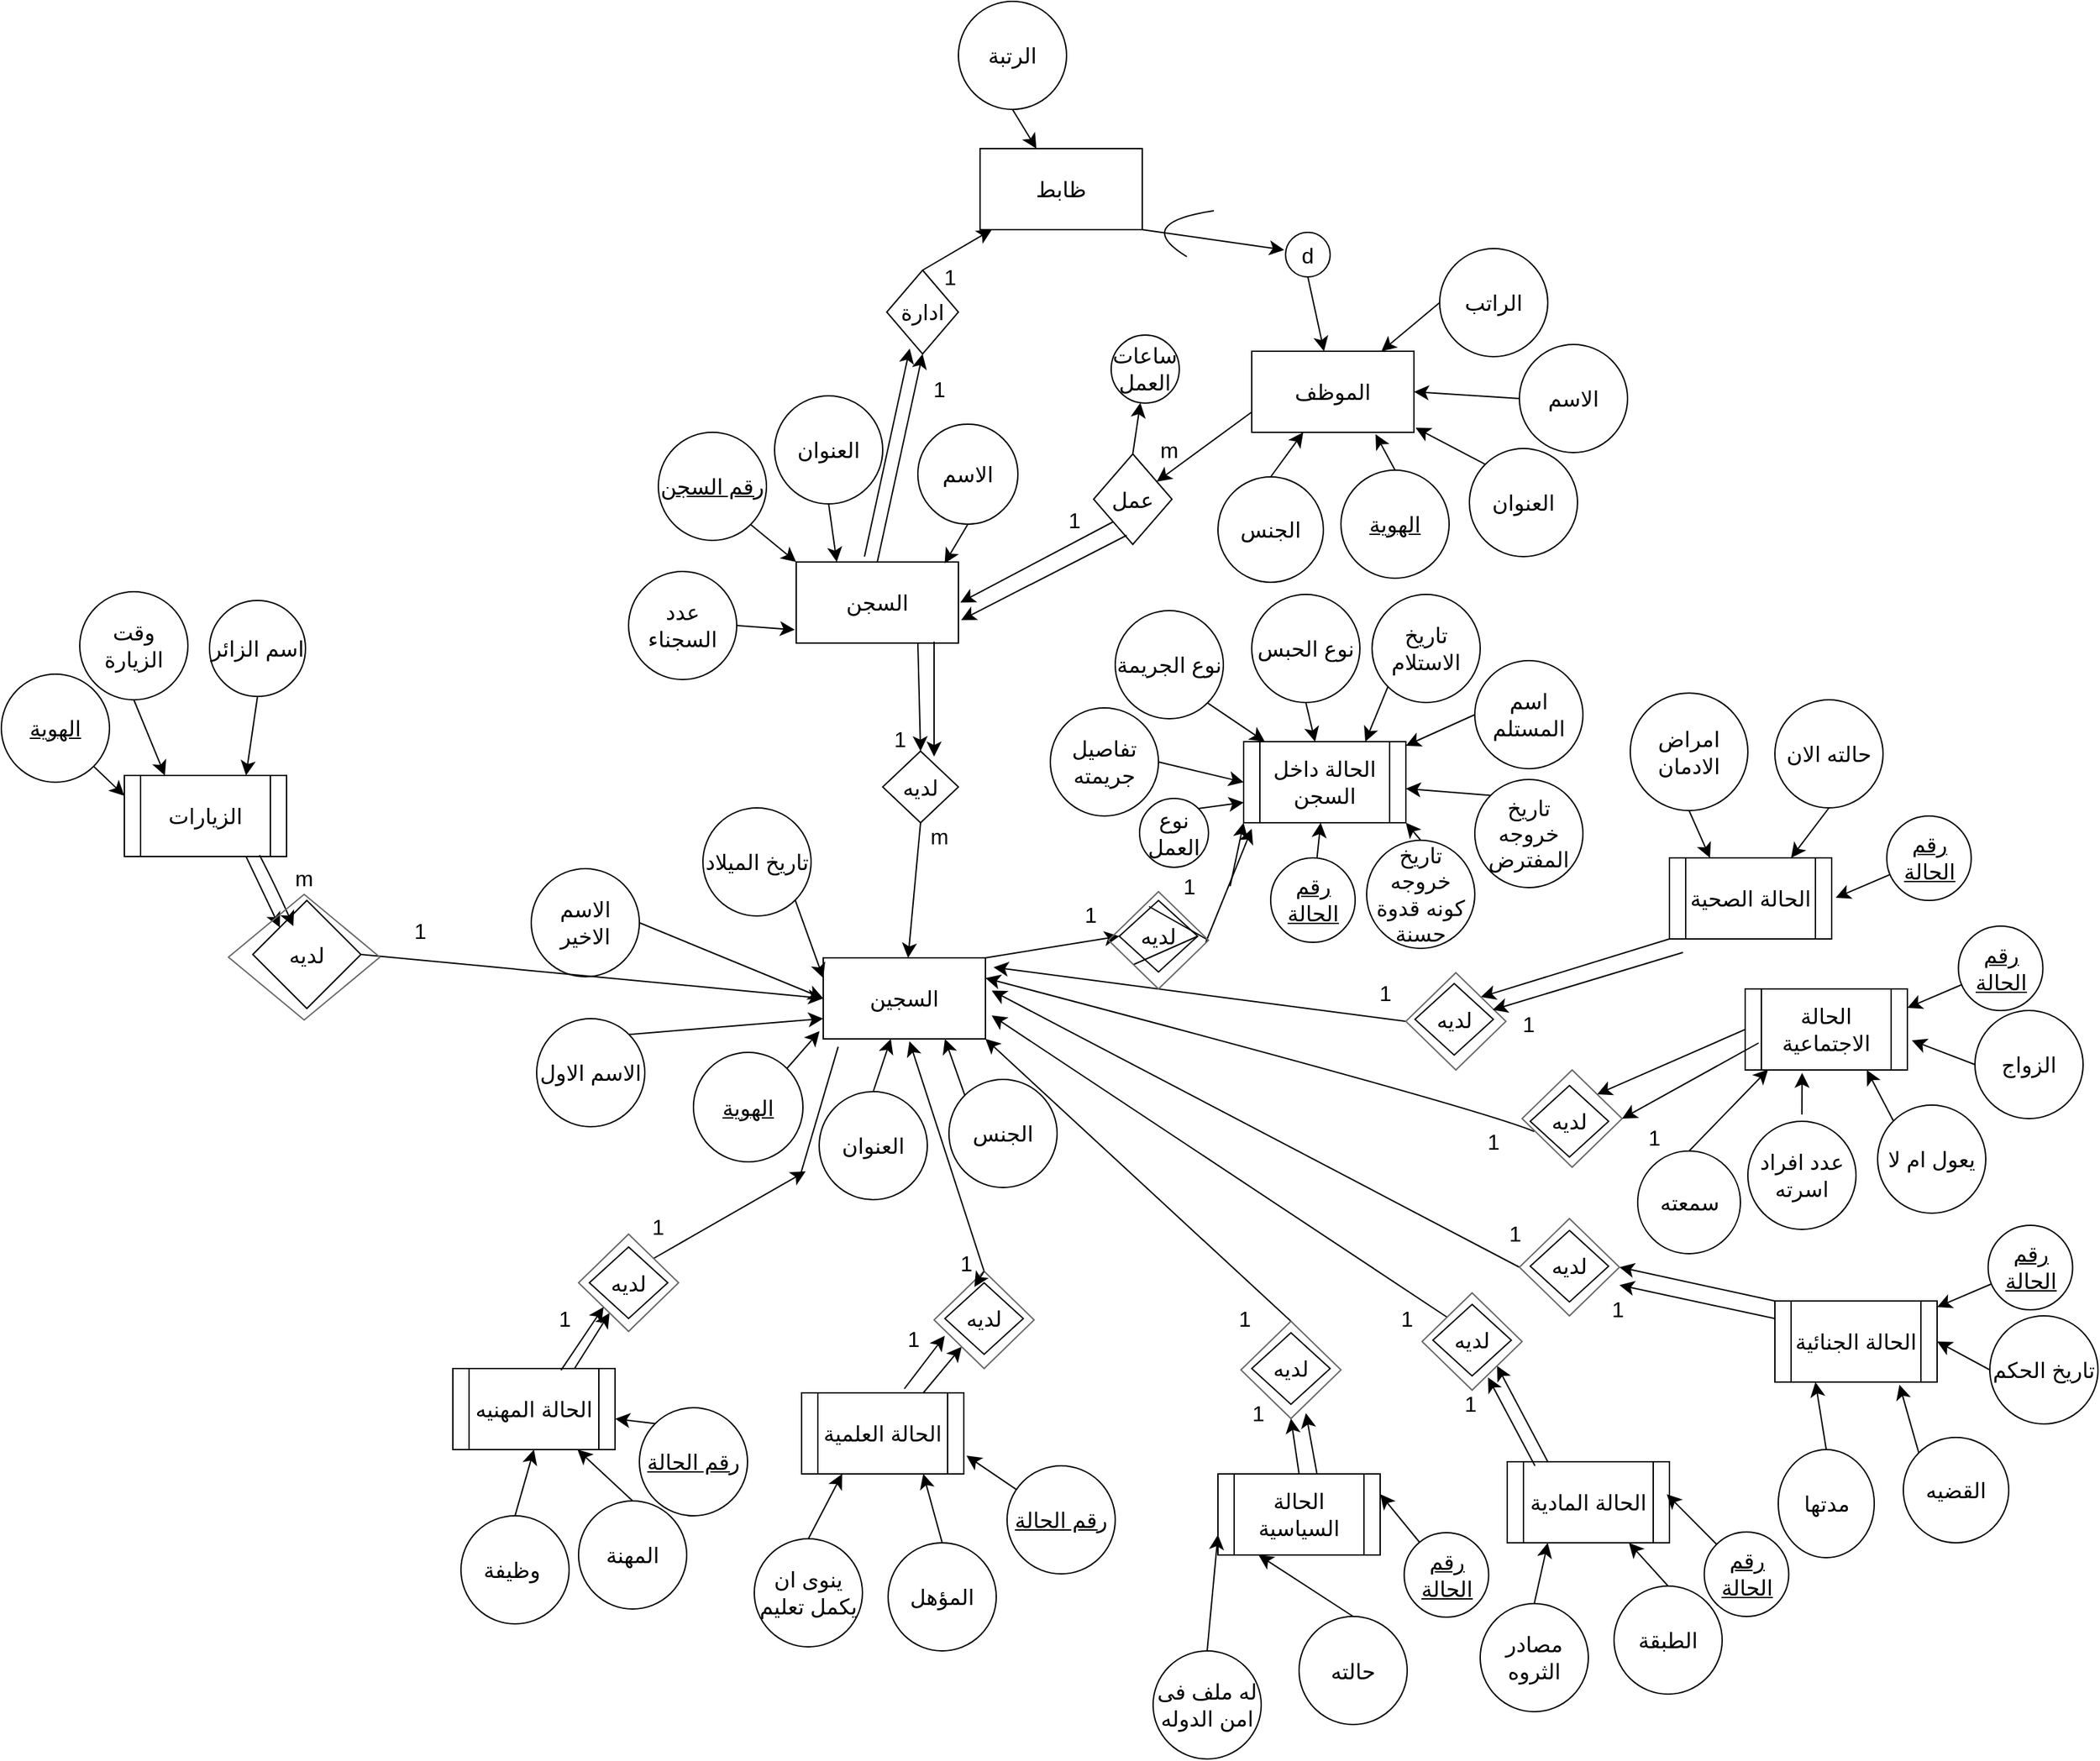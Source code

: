 <mxfile version="20.8.16" type="device"><diagram name="Page-1" id="Ef8sJfPo2wsqSD47CTqX"><mxGraphModel dx="2636" dy="1464" grid="0" gridSize="10" guides="1" tooltips="1" connect="1" arrows="1" fold="1" page="0" pageScale="1" pageWidth="850" pageHeight="1100" math="0" shadow="0"><root><mxCell id="0"/><mxCell id="1" parent="0"/><mxCell id="ke_l_agHyLUN7EbMT4if-3" style="edgeStyle=none;curved=1;rounded=0;orthogonalLoop=1;jettySize=auto;html=1;exitX=0.75;exitY=1;exitDx=0;exitDy=0;entryX=0.5;entryY=0;entryDx=0;entryDy=0;fontSize=12;startSize=8;endSize=8;" parent="1" source="51ckqLpHYkMVI0qyH9vx-1" target="ke_l_agHyLUN7EbMT4if-1" edge="1"><mxGeometry relative="1" as="geometry"/></mxCell><mxCell id="4bdBzrLdPSqwL3YMa_rm-4" style="edgeStyle=none;curved=1;rounded=0;orthogonalLoop=1;jettySize=auto;html=1;exitX=0.5;exitY=0;exitDx=0;exitDy=0;entryX=0.5;entryY=1;entryDx=0;entryDy=0;fontSize=12;startSize=8;endSize=8;" parent="1" source="51ckqLpHYkMVI0qyH9vx-1" target="4bdBzrLdPSqwL3YMa_rm-1" edge="1"><mxGeometry relative="1" as="geometry"/></mxCell><mxCell id="51ckqLpHYkMVI0qyH9vx-1" value="السجن" style="rounded=0;whiteSpace=wrap;html=1;fontSize=16;" parent="1" vertex="1"><mxGeometry x="-927" y="-6" width="120" height="60" as="geometry"/></mxCell><mxCell id="51ckqLpHYkMVI0qyH9vx-2" value="" style="endArrow=none;html=1;rounded=0;fontSize=12;startSize=8;endSize=8;curved=1;startArrow=none;" parent="1" source="51ckqLpHYkMVI0qyH9vx-4" edge="1"><mxGeometry width="50" height="50" relative="1" as="geometry"><mxPoint x="-857" y="-6" as="sourcePoint"/><mxPoint x="-820" y="-41" as="targetPoint"/><Array as="points"/></mxGeometry></mxCell><mxCell id="51ckqLpHYkMVI0qyH9vx-29" style="edgeStyle=none;curved=1;rounded=0;orthogonalLoop=1;jettySize=auto;html=1;exitX=0.5;exitY=1;exitDx=0;exitDy=0;entryX=0.915;entryY=0.017;entryDx=0;entryDy=0;entryPerimeter=0;fontSize=12;startSize=8;endSize=8;" parent="1" source="51ckqLpHYkMVI0qyH9vx-4" target="51ckqLpHYkMVI0qyH9vx-1" edge="1"><mxGeometry relative="1" as="geometry"/></mxCell><mxCell id="51ckqLpHYkMVI0qyH9vx-4" value="الاسم" style="ellipse;whiteSpace=wrap;html=1;aspect=fixed;fontSize=16;" parent="1" vertex="1"><mxGeometry x="-837" y="-108" width="74" height="74" as="geometry"/></mxCell><mxCell id="51ckqLpHYkMVI0qyH9vx-28" style="edgeStyle=none;curved=1;rounded=0;orthogonalLoop=1;jettySize=auto;html=1;exitX=0.5;exitY=1;exitDx=0;exitDy=0;entryX=0.25;entryY=0;entryDx=0;entryDy=0;fontSize=12;startSize=8;endSize=8;" parent="1" source="51ckqLpHYkMVI0qyH9vx-6" target="51ckqLpHYkMVI0qyH9vx-1" edge="1"><mxGeometry relative="1" as="geometry"/></mxCell><mxCell id="51ckqLpHYkMVI0qyH9vx-6" value="العنوان" style="ellipse;whiteSpace=wrap;html=1;aspect=fixed;fontSize=16;" parent="1" vertex="1"><mxGeometry x="-943" y="-129" width="80" height="80" as="geometry"/></mxCell><mxCell id="51ckqLpHYkMVI0qyH9vx-27" style="edgeStyle=none;curved=1;rounded=0;orthogonalLoop=1;jettySize=auto;html=1;exitX=1;exitY=1;exitDx=0;exitDy=0;entryX=0;entryY=0;entryDx=0;entryDy=0;fontSize=12;startSize=8;endSize=8;" parent="1" source="51ckqLpHYkMVI0qyH9vx-7" target="51ckqLpHYkMVI0qyH9vx-1" edge="1"><mxGeometry relative="1" as="geometry"/></mxCell><mxCell id="51ckqLpHYkMVI0qyH9vx-7" value="&lt;u&gt;رقم السجن&lt;/u&gt;" style="ellipse;whiteSpace=wrap;html=1;aspect=fixed;fontSize=16;" parent="1" vertex="1"><mxGeometry x="-1029" y="-102" width="80" height="80" as="geometry"/></mxCell><mxCell id="51ckqLpHYkMVI0qyH9vx-26" style="edgeStyle=none;curved=1;rounded=0;orthogonalLoop=1;jettySize=auto;html=1;exitX=1;exitY=0.5;exitDx=0;exitDy=0;fontSize=12;startSize=8;endSize=8;" parent="1" source="51ckqLpHYkMVI0qyH9vx-10" edge="1"><mxGeometry relative="1" as="geometry"><mxPoint x="-928.0" y="44.143" as="targetPoint"/></mxGeometry></mxCell><mxCell id="51ckqLpHYkMVI0qyH9vx-10" value="عدد السجناء" style="ellipse;whiteSpace=wrap;html=1;aspect=fixed;fontSize=16;" parent="1" vertex="1"><mxGeometry x="-1051" y="1" width="80" height="80" as="geometry"/></mxCell><mxCell id="ke_l_agHyLUN7EbMT4if-13" style="edgeStyle=none;curved=1;rounded=0;orthogonalLoop=1;jettySize=auto;html=1;exitX=1;exitY=0;exitDx=0;exitDy=0;entryX=0;entryY=0.5;entryDx=0;entryDy=0;fontSize=12;startSize=8;endSize=8;" parent="1" source="51ckqLpHYkMVI0qyH9vx-15" target="ke_l_agHyLUN7EbMT4if-12" edge="1"><mxGeometry relative="1" as="geometry"/></mxCell><mxCell id="51ckqLpHYkMVI0qyH9vx-15" value="السجين" style="rounded=0;whiteSpace=wrap;html=1;fontSize=16;" parent="1" vertex="1"><mxGeometry x="-907" y="287" width="120" height="60" as="geometry"/></mxCell><mxCell id="51ckqLpHYkMVI0qyH9vx-23" style="edgeStyle=none;curved=1;rounded=0;orthogonalLoop=1;jettySize=auto;html=1;exitX=1;exitY=0;exitDx=0;exitDy=0;entryX=0;entryY=0.75;entryDx=0;entryDy=0;fontSize=12;startSize=8;endSize=8;" parent="1" source="51ckqLpHYkMVI0qyH9vx-17" target="51ckqLpHYkMVI0qyH9vx-15" edge="1"><mxGeometry relative="1" as="geometry"><mxPoint x="-1012.163" y="330.163" as="targetPoint"/></mxGeometry></mxCell><mxCell id="51ckqLpHYkMVI0qyH9vx-17" value="الاسم الاول" style="ellipse;whiteSpace=wrap;html=1;aspect=fixed;fontSize=16;" parent="1" vertex="1"><mxGeometry x="-1119" y="332" width="80" height="80" as="geometry"/></mxCell><mxCell id="51ckqLpHYkMVI0qyH9vx-22" style="edgeStyle=none;curved=1;rounded=0;orthogonalLoop=1;jettySize=auto;html=1;exitX=1;exitY=0.5;exitDx=0;exitDy=0;fontSize=12;startSize=8;endSize=8;entryX=0;entryY=0.5;entryDx=0;entryDy=0;" parent="1" source="51ckqLpHYkMVI0qyH9vx-18" target="51ckqLpHYkMVI0qyH9vx-15" edge="1"><mxGeometry relative="1" as="geometry"><mxPoint x="-1015.327" y="281.441" as="targetPoint"/></mxGeometry></mxCell><mxCell id="51ckqLpHYkMVI0qyH9vx-18" value="الاسم الاخير" style="ellipse;whiteSpace=wrap;html=1;aspect=fixed;fontSize=16;" parent="1" vertex="1"><mxGeometry x="-1123" y="221" width="80" height="80" as="geometry"/></mxCell><mxCell id="51ckqLpHYkMVI0qyH9vx-20" style="edgeStyle=none;curved=1;rounded=0;orthogonalLoop=1;jettySize=auto;html=1;exitX=0.5;exitY=0;exitDx=0;exitDy=0;fontSize=12;startSize=8;endSize=8;" parent="1" source="51ckqLpHYkMVI0qyH9vx-15" target="51ckqLpHYkMVI0qyH9vx-15" edge="1"><mxGeometry relative="1" as="geometry"/></mxCell><mxCell id="51ckqLpHYkMVI0qyH9vx-33" style="edgeStyle=none;curved=1;rounded=0;orthogonalLoop=1;jettySize=auto;html=1;exitX=1;exitY=0;exitDx=0;exitDy=0;fontSize=12;startSize=8;endSize=8;" parent="1" source="51ckqLpHYkMVI0qyH9vx-30" edge="1"><mxGeometry relative="1" as="geometry"><mxPoint x="-909.714" y="341.286" as="targetPoint"/></mxGeometry></mxCell><mxCell id="51ckqLpHYkMVI0qyH9vx-30" value="&lt;u&gt;الهوية&lt;/u&gt;" style="ellipse;whiteSpace=wrap;html=1;aspect=fixed;fontSize=16;" parent="1" vertex="1"><mxGeometry x="-1003" y="357" width="81" height="81" as="geometry"/></mxCell><mxCell id="51ckqLpHYkMVI0qyH9vx-34" style="edgeStyle=none;curved=1;rounded=0;orthogonalLoop=1;jettySize=auto;html=1;exitX=0.5;exitY=0;exitDx=0;exitDy=0;fontSize=12;startSize=8;endSize=8;" parent="1" source="51ckqLpHYkMVI0qyH9vx-31" target="51ckqLpHYkMVI0qyH9vx-15" edge="1"><mxGeometry relative="1" as="geometry"/></mxCell><mxCell id="51ckqLpHYkMVI0qyH9vx-31" value="العنوان" style="ellipse;whiteSpace=wrap;html=1;aspect=fixed;fontSize=16;" parent="1" vertex="1"><mxGeometry x="-910" y="386" width="80" height="80" as="geometry"/></mxCell><mxCell id="51ckqLpHYkMVI0qyH9vx-35" style="edgeStyle=none;curved=1;rounded=0;orthogonalLoop=1;jettySize=auto;html=1;exitX=0;exitY=0;exitDx=0;exitDy=0;entryX=0.75;entryY=1;entryDx=0;entryDy=0;fontSize=12;startSize=8;endSize=8;" parent="1" source="51ckqLpHYkMVI0qyH9vx-32" target="51ckqLpHYkMVI0qyH9vx-15" edge="1"><mxGeometry relative="1" as="geometry"/></mxCell><mxCell id="51ckqLpHYkMVI0qyH9vx-32" value="الجنس" style="ellipse;whiteSpace=wrap;html=1;aspect=fixed;fontSize=16;" parent="1" vertex="1"><mxGeometry x="-814" y="377" width="80" height="80" as="geometry"/></mxCell><mxCell id="51ckqLpHYkMVI0qyH9vx-37" style="edgeStyle=none;curved=1;rounded=0;orthogonalLoop=1;jettySize=auto;html=1;exitX=1;exitY=1;exitDx=0;exitDy=0;entryX=0;entryY=0.25;entryDx=0;entryDy=0;fontSize=12;startSize=8;endSize=8;" parent="1" source="51ckqLpHYkMVI0qyH9vx-36" target="51ckqLpHYkMVI0qyH9vx-15" edge="1"><mxGeometry relative="1" as="geometry"/></mxCell><mxCell id="51ckqLpHYkMVI0qyH9vx-36" value="تاريخ الميلاد" style="ellipse;whiteSpace=wrap;html=1;aspect=fixed;fontSize=16;" parent="1" vertex="1"><mxGeometry x="-996" y="176" width="80" height="80" as="geometry"/></mxCell><mxCell id="ke_l_agHyLUN7EbMT4if-9" style="edgeStyle=none;curved=1;rounded=0;orthogonalLoop=1;jettySize=auto;html=1;exitX=0;exitY=0.75;exitDx=0;exitDy=0;fontSize=12;startSize=8;endSize=8;" parent="1" source="51ckqLpHYkMVI0qyH9vx-38" target="ke_l_agHyLUN7EbMT4if-7" edge="1"><mxGeometry relative="1" as="geometry"/></mxCell><mxCell id="51ckqLpHYkMVI0qyH9vx-38" value="الموظف" style="rounded=0;whiteSpace=wrap;html=1;fontSize=16;" parent="1" vertex="1"><mxGeometry x="-590" y="-162" width="120" height="60" as="geometry"/></mxCell><mxCell id="ke_l_agHyLUN7EbMT4if-52" style="edgeStyle=none;curved=1;rounded=0;orthogonalLoop=1;jettySize=auto;html=1;exitX=0;exitY=1;exitDx=0;exitDy=0;entryX=1;entryY=0;entryDx=0;entryDy=0;fontSize=12;startSize=8;endSize=8;" parent="1" source="51ckqLpHYkMVI0qyH9vx-39" target="ke_l_agHyLUN7EbMT4if-23" edge="1"><mxGeometry relative="1" as="geometry"/></mxCell><mxCell id="51ckqLpHYkMVI0qyH9vx-39" value="الحالة الصحية" style="shape=process;whiteSpace=wrap;html=1;backgroundOutline=1;fontSize=16;" parent="1" vertex="1"><mxGeometry x="-281" y="213" width="120" height="60" as="geometry"/></mxCell><mxCell id="51ckqLpHYkMVI0qyH9vx-43" style="edgeStyle=none;curved=1;rounded=0;orthogonalLoop=1;jettySize=auto;html=1;exitX=0.5;exitY=1;exitDx=0;exitDy=0;entryX=0.75;entryY=0;entryDx=0;entryDy=0;fontSize=12;startSize=8;endSize=8;" parent="1" source="51ckqLpHYkMVI0qyH9vx-40" target="51ckqLpHYkMVI0qyH9vx-39" edge="1"><mxGeometry relative="1" as="geometry"/></mxCell><mxCell id="51ckqLpHYkMVI0qyH9vx-40" value="حالته الان" style="ellipse;whiteSpace=wrap;html=1;aspect=fixed;fontSize=16;" parent="1" vertex="1"><mxGeometry x="-203" y="96" width="80" height="80" as="geometry"/></mxCell><mxCell id="51ckqLpHYkMVI0qyH9vx-42" style="edgeStyle=none;curved=1;rounded=0;orthogonalLoop=1;jettySize=auto;html=1;exitX=0.5;exitY=1;exitDx=0;exitDy=0;entryX=0.25;entryY=0;entryDx=0;entryDy=0;fontSize=12;startSize=8;endSize=8;" parent="1" source="51ckqLpHYkMVI0qyH9vx-41" target="51ckqLpHYkMVI0qyH9vx-39" edge="1"><mxGeometry relative="1" as="geometry"/></mxCell><mxCell id="51ckqLpHYkMVI0qyH9vx-41" value="امراض الادمان" style="ellipse;whiteSpace=wrap;html=1;aspect=fixed;fontSize=16;" parent="1" vertex="1"><mxGeometry x="-310" y="91" width="87" height="87" as="geometry"/></mxCell><mxCell id="ke_l_agHyLUN7EbMT4if-50" style="edgeStyle=none;curved=1;rounded=0;orthogonalLoop=1;jettySize=auto;html=1;exitX=0;exitY=0.5;exitDx=0;exitDy=0;entryX=0;entryY=1;entryDx=0;entryDy=0;fontSize=12;startSize=8;endSize=8;" parent="1" source="51ckqLpHYkMVI0qyH9vx-44" target="ke_l_agHyLUN7EbMT4if-25" edge="1"><mxGeometry relative="1" as="geometry"/></mxCell><mxCell id="51ckqLpHYkMVI0qyH9vx-44" value="الحالة الاجتماعية" style="shape=process;whiteSpace=wrap;html=1;backgroundOutline=1;fontSize=16;" parent="1" vertex="1"><mxGeometry x="-225" y="310" width="120" height="60" as="geometry"/></mxCell><mxCell id="51ckqLpHYkMVI0qyH9vx-49" style="edgeStyle=none;curved=1;rounded=0;orthogonalLoop=1;jettySize=auto;html=1;exitX=0;exitY=0;exitDx=0;exitDy=0;entryX=0.75;entryY=1;entryDx=0;entryDy=0;fontSize=12;startSize=8;endSize=8;" parent="1" source="51ckqLpHYkMVI0qyH9vx-45" target="51ckqLpHYkMVI0qyH9vx-44" edge="1"><mxGeometry relative="1" as="geometry"/></mxCell><mxCell id="51ckqLpHYkMVI0qyH9vx-45" value="يعول ام لا" style="ellipse;whiteSpace=wrap;html=1;aspect=fixed;fontSize=16;" parent="1" vertex="1"><mxGeometry x="-127" y="396" width="80" height="80" as="geometry"/></mxCell><mxCell id="51ckqLpHYkMVI0qyH9vx-48" style="edgeStyle=none;curved=1;rounded=0;orthogonalLoop=1;jettySize=auto;html=1;exitX=0;exitY=0.5;exitDx=0;exitDy=0;fontSize=12;startSize=8;endSize=8;" parent="1" source="51ckqLpHYkMVI0qyH9vx-46" edge="1"><mxGeometry relative="1" as="geometry"><mxPoint x="-101.714" y="348.143" as="targetPoint"/></mxGeometry></mxCell><mxCell id="51ckqLpHYkMVI0qyH9vx-46" value="الزواج" style="ellipse;whiteSpace=wrap;html=1;aspect=fixed;fontSize=16;" parent="1" vertex="1"><mxGeometry x="-55" y="326" width="80" height="80" as="geometry"/></mxCell><mxCell id="51ckqLpHYkMVI0qyH9vx-50" style="edgeStyle=none;curved=1;rounded=0;orthogonalLoop=1;jettySize=auto;html=1;exitX=0.5;exitY=0;exitDx=0;exitDy=0;fontSize=12;startSize=8;endSize=8;" parent="1" edge="1"><mxGeometry relative="1" as="geometry"><mxPoint x="-182.857" y="372.143" as="targetPoint"/><mxPoint x="-183" y="403" as="sourcePoint"/></mxGeometry></mxCell><mxCell id="ke_l_agHyLUN7EbMT4if-48" style="edgeStyle=none;curved=1;rounded=0;orthogonalLoop=1;jettySize=auto;html=1;exitX=0;exitY=0;exitDx=0;exitDy=0;entryX=1;entryY=0.5;entryDx=0;entryDy=0;fontSize=12;startSize=8;endSize=8;" parent="1" source="51ckqLpHYkMVI0qyH9vx-51" target="ke_l_agHyLUN7EbMT4if-27" edge="1"><mxGeometry relative="1" as="geometry"/></mxCell><mxCell id="51ckqLpHYkMVI0qyH9vx-51" value="الحالة الجنائية" style="shape=process;whiteSpace=wrap;html=1;backgroundOutline=1;fontSize=16;" parent="1" vertex="1"><mxGeometry x="-203" y="541" width="120" height="60" as="geometry"/></mxCell><mxCell id="51ckqLpHYkMVI0qyH9vx-56" style="edgeStyle=none;curved=1;rounded=0;orthogonalLoop=1;jettySize=auto;html=1;exitX=0;exitY=0;exitDx=0;exitDy=0;fontSize=12;startSize=8;endSize=8;" parent="1" source="51ckqLpHYkMVI0qyH9vx-52" edge="1"><mxGeometry relative="1" as="geometry"><mxPoint x="-110.857" y="603.0" as="targetPoint"/></mxGeometry></mxCell><mxCell id="51ckqLpHYkMVI0qyH9vx-52" value="القضيه" style="ellipse;whiteSpace=wrap;html=1;aspect=fixed;fontSize=16;" parent="1" vertex="1"><mxGeometry x="-108" y="642" width="78" height="78" as="geometry"/></mxCell><mxCell id="51ckqLpHYkMVI0qyH9vx-57" style="edgeStyle=none;curved=1;rounded=0;orthogonalLoop=1;jettySize=auto;html=1;exitX=0;exitY=0.5;exitDx=0;exitDy=0;entryX=1;entryY=0.5;entryDx=0;entryDy=0;fontSize=12;startSize=8;endSize=8;" parent="1" source="51ckqLpHYkMVI0qyH9vx-53" target="51ckqLpHYkMVI0qyH9vx-51" edge="1"><mxGeometry relative="1" as="geometry"/></mxCell><mxCell id="51ckqLpHYkMVI0qyH9vx-53" value="تاريخ الحكم" style="ellipse;whiteSpace=wrap;html=1;aspect=fixed;fontSize=16;" parent="1" vertex="1"><mxGeometry x="-44" y="552" width="80" height="80" as="geometry"/></mxCell><mxCell id="51ckqLpHYkMVI0qyH9vx-55" style="edgeStyle=none;curved=1;rounded=0;orthogonalLoop=1;jettySize=auto;html=1;exitX=0.5;exitY=0;exitDx=0;exitDy=0;entryX=0.25;entryY=1;entryDx=0;entryDy=0;fontSize=12;startSize=8;endSize=8;" parent="1" source="51ckqLpHYkMVI0qyH9vx-54" target="51ckqLpHYkMVI0qyH9vx-51" edge="1"><mxGeometry relative="1" as="geometry"/></mxCell><mxCell id="51ckqLpHYkMVI0qyH9vx-54" value="مدتها" style="ellipse;whiteSpace=wrap;html=1;fontSize=16;" parent="1" vertex="1"><mxGeometry x="-200.5" y="651" width="71" height="80" as="geometry"/></mxCell><mxCell id="ke_l_agHyLUN7EbMT4if-46" style="edgeStyle=none;curved=1;rounded=0;orthogonalLoop=1;jettySize=auto;html=1;exitX=0.25;exitY=0;exitDx=0;exitDy=0;entryX=1;entryY=1;entryDx=0;entryDy=0;fontSize=12;startSize=8;endSize=8;" parent="1" source="51ckqLpHYkMVI0qyH9vx-58" target="ke_l_agHyLUN7EbMT4if-29" edge="1"><mxGeometry relative="1" as="geometry"/></mxCell><mxCell id="51ckqLpHYkMVI0qyH9vx-58" value="الحالة المادية" style="shape=process;whiteSpace=wrap;html=1;backgroundOutline=1;fontSize=16;" parent="1" vertex="1"><mxGeometry x="-401" y="660" width="120" height="60" as="geometry"/></mxCell><mxCell id="51ckqLpHYkMVI0qyH9vx-61" style="edgeStyle=none;curved=1;rounded=0;orthogonalLoop=1;jettySize=auto;html=1;exitX=0.5;exitY=0;exitDx=0;exitDy=0;entryX=0.75;entryY=1;entryDx=0;entryDy=0;fontSize=12;startSize=8;endSize=8;" parent="1" source="51ckqLpHYkMVI0qyH9vx-59" target="51ckqLpHYkMVI0qyH9vx-58" edge="1"><mxGeometry relative="1" as="geometry"/></mxCell><mxCell id="51ckqLpHYkMVI0qyH9vx-59" value="الطبقة" style="ellipse;whiteSpace=wrap;html=1;aspect=fixed;fontSize=16;" parent="1" vertex="1"><mxGeometry x="-322" y="752" width="80" height="80" as="geometry"/></mxCell><mxCell id="51ckqLpHYkMVI0qyH9vx-62" style="edgeStyle=none;curved=1;rounded=0;orthogonalLoop=1;jettySize=auto;html=1;exitX=0.5;exitY=0;exitDx=0;exitDy=0;entryX=0.25;entryY=1;entryDx=0;entryDy=0;fontSize=12;startSize=8;endSize=8;" parent="1" source="51ckqLpHYkMVI0qyH9vx-60" target="51ckqLpHYkMVI0qyH9vx-58" edge="1"><mxGeometry relative="1" as="geometry"/></mxCell><mxCell id="51ckqLpHYkMVI0qyH9vx-60" value="مصادر الثروه" style="ellipse;whiteSpace=wrap;html=1;aspect=fixed;fontSize=16;" parent="1" vertex="1"><mxGeometry x="-421" y="765" width="80" height="80" as="geometry"/></mxCell><mxCell id="ke_l_agHyLUN7EbMT4if-44" style="edgeStyle=none;curved=1;rounded=0;orthogonalLoop=1;jettySize=auto;html=1;exitX=0.5;exitY=0;exitDx=0;exitDy=0;entryX=0.5;entryY=1;entryDx=0;entryDy=0;fontSize=12;startSize=8;endSize=8;" parent="1" source="51ckqLpHYkMVI0qyH9vx-63" target="ke_l_agHyLUN7EbMT4if-33" edge="1"><mxGeometry relative="1" as="geometry"/></mxCell><mxCell id="51ckqLpHYkMVI0qyH9vx-63" value="الحالة السياسية" style="shape=process;whiteSpace=wrap;html=1;backgroundOutline=1;fontSize=16;" parent="1" vertex="1"><mxGeometry x="-615" y="669" width="120" height="60" as="geometry"/></mxCell><mxCell id="51ckqLpHYkMVI0qyH9vx-69" style="edgeStyle=none;curved=1;rounded=0;orthogonalLoop=1;jettySize=auto;html=1;exitX=0.5;exitY=0;exitDx=0;exitDy=0;entryX=0.25;entryY=1;entryDx=0;entryDy=0;fontSize=12;startSize=8;endSize=8;" parent="1" source="51ckqLpHYkMVI0qyH9vx-65" target="51ckqLpHYkMVI0qyH9vx-63" edge="1"><mxGeometry relative="1" as="geometry"/></mxCell><mxCell id="51ckqLpHYkMVI0qyH9vx-65" value="حالته" style="ellipse;whiteSpace=wrap;html=1;aspect=fixed;fontSize=16;" parent="1" vertex="1"><mxGeometry x="-555" y="774.5" width="80" height="80" as="geometry"/></mxCell><mxCell id="51ckqLpHYkMVI0qyH9vx-68" style="edgeStyle=none;curved=1;rounded=0;orthogonalLoop=1;jettySize=auto;html=1;exitX=0.5;exitY=0;exitDx=0;exitDy=0;entryX=0;entryY=0.75;entryDx=0;entryDy=0;fontSize=12;startSize=8;endSize=8;" parent="1" source="51ckqLpHYkMVI0qyH9vx-66" target="51ckqLpHYkMVI0qyH9vx-63" edge="1"><mxGeometry relative="1" as="geometry"/></mxCell><mxCell id="51ckqLpHYkMVI0qyH9vx-66" value="له ملف فى امن الدوله" style="ellipse;whiteSpace=wrap;html=1;aspect=fixed;fontSize=16;" parent="1" vertex="1"><mxGeometry x="-663" y="800" width="80" height="80" as="geometry"/></mxCell><mxCell id="ke_l_agHyLUN7EbMT4if-42" style="edgeStyle=none;curved=1;rounded=0;orthogonalLoop=1;jettySize=auto;html=1;exitX=0.75;exitY=0;exitDx=0;exitDy=0;fontSize=12;startSize=8;endSize=8;" parent="1" source="51ckqLpHYkMVI0qyH9vx-70" target="ke_l_agHyLUN7EbMT4if-35" edge="1"><mxGeometry relative="1" as="geometry"/></mxCell><mxCell id="51ckqLpHYkMVI0qyH9vx-70" value="الحالة العلمية" style="shape=process;whiteSpace=wrap;html=1;backgroundOutline=1;fontSize=16;" parent="1" vertex="1"><mxGeometry x="-923" y="609" width="120" height="60" as="geometry"/></mxCell><mxCell id="51ckqLpHYkMVI0qyH9vx-74" style="edgeStyle=none;curved=1;rounded=0;orthogonalLoop=1;jettySize=auto;html=1;exitX=0.5;exitY=0;exitDx=0;exitDy=0;entryX=0.75;entryY=1;entryDx=0;entryDy=0;fontSize=12;startSize=8;endSize=8;" parent="1" source="51ckqLpHYkMVI0qyH9vx-71" target="51ckqLpHYkMVI0qyH9vx-70" edge="1"><mxGeometry relative="1" as="geometry"/></mxCell><mxCell id="51ckqLpHYkMVI0qyH9vx-71" value="المؤهل" style="ellipse;whiteSpace=wrap;html=1;aspect=fixed;fontSize=16;" parent="1" vertex="1"><mxGeometry x="-859" y="720" width="80" height="80" as="geometry"/></mxCell><mxCell id="51ckqLpHYkMVI0qyH9vx-73" style="edgeStyle=none;curved=1;rounded=0;orthogonalLoop=1;jettySize=auto;html=1;exitX=0.5;exitY=0;exitDx=0;exitDy=0;entryX=0.25;entryY=1;entryDx=0;entryDy=0;fontSize=12;startSize=8;endSize=8;" parent="1" source="51ckqLpHYkMVI0qyH9vx-72" target="51ckqLpHYkMVI0qyH9vx-70" edge="1"><mxGeometry relative="1" as="geometry"/></mxCell><mxCell id="51ckqLpHYkMVI0qyH9vx-72" value="ينوى ان يكمل تعليم" style="ellipse;whiteSpace=wrap;html=1;aspect=fixed;fontSize=16;" parent="1" vertex="1"><mxGeometry x="-958" y="717" width="80" height="80" as="geometry"/></mxCell><mxCell id="ke_l_agHyLUN7EbMT4if-38" style="edgeStyle=none;curved=1;rounded=0;orthogonalLoop=1;jettySize=auto;html=1;exitX=0.75;exitY=0;exitDx=0;exitDy=0;fontSize=12;startSize=8;endSize=8;" parent="1" source="51ckqLpHYkMVI0qyH9vx-75" target="ke_l_agHyLUN7EbMT4if-37" edge="1"><mxGeometry relative="1" as="geometry"/></mxCell><mxCell id="51ckqLpHYkMVI0qyH9vx-75" value="الحالة المهنيه" style="shape=process;whiteSpace=wrap;html=1;backgroundOutline=1;fontSize=16;" parent="1" vertex="1"><mxGeometry x="-1181" y="591" width="120" height="60" as="geometry"/></mxCell><mxCell id="51ckqLpHYkMVI0qyH9vx-79" style="edgeStyle=none;curved=1;rounded=0;orthogonalLoop=1;jettySize=auto;html=1;exitX=0.5;exitY=0;exitDx=0;exitDy=0;fontSize=12;startSize=8;endSize=8;" parent="1" source="51ckqLpHYkMVI0qyH9vx-76" target="51ckqLpHYkMVI0qyH9vx-75" edge="1"><mxGeometry relative="1" as="geometry"/></mxCell><mxCell id="51ckqLpHYkMVI0qyH9vx-76" value="المهنة" style="ellipse;whiteSpace=wrap;html=1;aspect=fixed;fontSize=16;" parent="1" vertex="1"><mxGeometry x="-1088" y="689" width="80" height="80" as="geometry"/></mxCell><mxCell id="51ckqLpHYkMVI0qyH9vx-80" style="edgeStyle=none;curved=1;rounded=0;orthogonalLoop=1;jettySize=auto;html=1;exitX=0.5;exitY=0;exitDx=0;exitDy=0;entryX=0.5;entryY=1;entryDx=0;entryDy=0;fontSize=12;startSize=8;endSize=8;" parent="1" source="51ckqLpHYkMVI0qyH9vx-77" target="51ckqLpHYkMVI0qyH9vx-75" edge="1"><mxGeometry relative="1" as="geometry"/></mxCell><mxCell id="51ckqLpHYkMVI0qyH9vx-77" value="وظيفة&amp;nbsp;" style="ellipse;whiteSpace=wrap;html=1;aspect=fixed;fontSize=16;" parent="1" vertex="1"><mxGeometry x="-1175" y="700" width="80" height="80" as="geometry"/></mxCell><mxCell id="51ckqLpHYkMVI0qyH9vx-82" value="الحالة داخل السجن" style="shape=process;whiteSpace=wrap;html=1;backgroundOutline=1;fontSize=16;" parent="1" vertex="1"><mxGeometry x="-596" y="127" width="120" height="60" as="geometry"/></mxCell><mxCell id="51ckqLpHYkMVI0qyH9vx-94" style="edgeStyle=none;curved=1;rounded=0;orthogonalLoop=1;jettySize=auto;html=1;exitX=0;exitY=0.5;exitDx=0;exitDy=0;fontSize=12;startSize=8;endSize=8;" parent="1" source="51ckqLpHYkMVI0qyH9vx-84" target="51ckqLpHYkMVI0qyH9vx-82" edge="1"><mxGeometry relative="1" as="geometry"/></mxCell><mxCell id="51ckqLpHYkMVI0qyH9vx-84" value="اسم المستلم" style="ellipse;whiteSpace=wrap;html=1;aspect=fixed;fontSize=16;" parent="1" vertex="1"><mxGeometry x="-425" y="67" width="80" height="80" as="geometry"/></mxCell><mxCell id="51ckqLpHYkMVI0qyH9vx-95" style="edgeStyle=none;curved=1;rounded=0;orthogonalLoop=1;jettySize=auto;html=1;exitX=0;exitY=1;exitDx=0;exitDy=0;entryX=0.75;entryY=0;entryDx=0;entryDy=0;fontSize=12;startSize=8;endSize=8;" parent="1" source="51ckqLpHYkMVI0qyH9vx-85" target="51ckqLpHYkMVI0qyH9vx-82" edge="1"><mxGeometry relative="1" as="geometry"/></mxCell><mxCell id="51ckqLpHYkMVI0qyH9vx-85" value="تاريخ الاستلام" style="ellipse;whiteSpace=wrap;html=1;aspect=fixed;fontSize=16;" parent="1" vertex="1"><mxGeometry x="-501" y="18" width="80" height="80" as="geometry"/></mxCell><mxCell id="51ckqLpHYkMVI0qyH9vx-96" style="edgeStyle=none;curved=1;rounded=0;orthogonalLoop=1;jettySize=auto;html=1;exitX=0.5;exitY=1;exitDx=0;exitDy=0;fontSize=12;startSize=8;endSize=8;" parent="1" source="51ckqLpHYkMVI0qyH9vx-86" target="51ckqLpHYkMVI0qyH9vx-82" edge="1"><mxGeometry relative="1" as="geometry"/></mxCell><mxCell id="51ckqLpHYkMVI0qyH9vx-86" value="نوع الحبس" style="ellipse;whiteSpace=wrap;html=1;aspect=fixed;fontSize=16;" parent="1" vertex="1"><mxGeometry x="-590" y="18" width="80" height="80" as="geometry"/></mxCell><mxCell id="51ckqLpHYkMVI0qyH9vx-97" style="edgeStyle=none;curved=1;rounded=0;orthogonalLoop=1;jettySize=auto;html=1;exitX=1;exitY=1;exitDx=0;exitDy=0;fontSize=12;startSize=8;endSize=8;" parent="1" source="51ckqLpHYkMVI0qyH9vx-87" target="51ckqLpHYkMVI0qyH9vx-82" edge="1"><mxGeometry relative="1" as="geometry"/></mxCell><mxCell id="51ckqLpHYkMVI0qyH9vx-87" value="نوع الجريمة" style="ellipse;whiteSpace=wrap;html=1;aspect=fixed;fontSize=16;" parent="1" vertex="1"><mxGeometry x="-691" y="30" width="80" height="80" as="geometry"/></mxCell><mxCell id="51ckqLpHYkMVI0qyH9vx-98" style="edgeStyle=none;curved=1;rounded=0;orthogonalLoop=1;jettySize=auto;html=1;exitX=1;exitY=0.5;exitDx=0;exitDy=0;entryX=0;entryY=0.5;entryDx=0;entryDy=0;fontSize=12;startSize=8;endSize=8;" parent="1" source="51ckqLpHYkMVI0qyH9vx-89" target="51ckqLpHYkMVI0qyH9vx-82" edge="1"><mxGeometry relative="1" as="geometry"/></mxCell><mxCell id="51ckqLpHYkMVI0qyH9vx-89" value="تفاصيل جريمته" style="ellipse;whiteSpace=wrap;html=1;aspect=fixed;fontSize=16;" parent="1" vertex="1"><mxGeometry x="-739" y="102" width="80" height="80" as="geometry"/></mxCell><mxCell id="51ckqLpHYkMVI0qyH9vx-93" style="edgeStyle=none;curved=1;rounded=0;orthogonalLoop=1;jettySize=auto;html=1;exitX=0;exitY=0;exitDx=0;exitDy=0;fontSize=12;startSize=8;endSize=8;" parent="1" source="51ckqLpHYkMVI0qyH9vx-90" target="51ckqLpHYkMVI0qyH9vx-82" edge="1"><mxGeometry relative="1" as="geometry"/></mxCell><mxCell id="51ckqLpHYkMVI0qyH9vx-90" value="تاريخ خروجه المفترض" style="ellipse;whiteSpace=wrap;html=1;aspect=fixed;fontSize=16;" parent="1" vertex="1"><mxGeometry x="-425" y="155" width="80" height="80" as="geometry"/></mxCell><mxCell id="51ckqLpHYkMVI0qyH9vx-92" style="edgeStyle=none;curved=1;rounded=0;orthogonalLoop=1;jettySize=auto;html=1;exitX=0.5;exitY=0;exitDx=0;exitDy=0;entryX=1;entryY=1;entryDx=0;entryDy=0;fontSize=12;startSize=8;endSize=8;" parent="1" source="51ckqLpHYkMVI0qyH9vx-91" target="51ckqLpHYkMVI0qyH9vx-82" edge="1"><mxGeometry relative="1" as="geometry"/></mxCell><mxCell id="51ckqLpHYkMVI0qyH9vx-91" value="تاريخ خروجه كونه قدوة حسنة" style="ellipse;whiteSpace=wrap;html=1;aspect=fixed;fontSize=16;" parent="1" vertex="1"><mxGeometry x="-505" y="200" width="80" height="80" as="geometry"/></mxCell><mxCell id="BXb2RLCvU1ctc8LBelnm-17" style="edgeStyle=none;curved=1;rounded=0;orthogonalLoop=1;jettySize=auto;html=1;exitX=1;exitY=1;exitDx=0;exitDy=0;fontSize=12;startSize=8;endSize=8;" parent="1" source="BXb2RLCvU1ctc8LBelnm-1" edge="1"><mxGeometry relative="1" as="geometry"><mxPoint x="-566" y="-237" as="targetPoint"/></mxGeometry></mxCell><mxCell id="BXb2RLCvU1ctc8LBelnm-1" value="ظابط" style="rounded=0;whiteSpace=wrap;html=1;fontSize=16;" parent="1" vertex="1"><mxGeometry x="-791" y="-312" width="120" height="60" as="geometry"/></mxCell><mxCell id="BXb2RLCvU1ctc8LBelnm-11" style="edgeStyle=none;curved=1;rounded=0;orthogonalLoop=1;jettySize=auto;html=1;exitX=0;exitY=0.5;exitDx=0;exitDy=0;entryX=1;entryY=0.5;entryDx=0;entryDy=0;fontSize=12;startSize=8;endSize=8;" parent="1" source="BXb2RLCvU1ctc8LBelnm-4" target="51ckqLpHYkMVI0qyH9vx-38" edge="1"><mxGeometry relative="1" as="geometry"/></mxCell><mxCell id="BXb2RLCvU1ctc8LBelnm-4" value="الاسم" style="ellipse;whiteSpace=wrap;html=1;aspect=fixed;fontSize=16;" parent="1" vertex="1"><mxGeometry x="-392" y="-167" width="80" height="80" as="geometry"/></mxCell><mxCell id="BXb2RLCvU1ctc8LBelnm-10" style="edgeStyle=none;curved=1;rounded=0;orthogonalLoop=1;jettySize=auto;html=1;exitX=0;exitY=0;exitDx=0;exitDy=0;fontSize=12;startSize=8;endSize=8;" parent="1" source="BXb2RLCvU1ctc8LBelnm-6" edge="1"><mxGeometry relative="1" as="geometry"><mxPoint x="-468.8" y="-105.4" as="targetPoint"/></mxGeometry></mxCell><mxCell id="BXb2RLCvU1ctc8LBelnm-6" value="العنوان" style="ellipse;whiteSpace=wrap;html=1;aspect=fixed;fontSize=16;" parent="1" vertex="1"><mxGeometry x="-429" y="-90" width="80" height="80" as="geometry"/></mxCell><mxCell id="BXb2RLCvU1ctc8LBelnm-9" style="edgeStyle=none;curved=1;rounded=0;orthogonalLoop=1;jettySize=auto;html=1;exitX=0.5;exitY=0;exitDx=0;exitDy=0;fontSize=12;startSize=8;endSize=8;" parent="1" source="BXb2RLCvU1ctc8LBelnm-7" edge="1"><mxGeometry relative="1" as="geometry"><mxPoint x="-498.4" y="-100.6" as="targetPoint"/></mxGeometry></mxCell><mxCell id="BXb2RLCvU1ctc8LBelnm-7" value="&lt;u&gt;الهوية&lt;/u&gt;" style="ellipse;whiteSpace=wrap;html=1;aspect=fixed;fontSize=16;" parent="1" vertex="1"><mxGeometry x="-524" y="-74" width="80" height="80" as="geometry"/></mxCell><mxCell id="BXb2RLCvU1ctc8LBelnm-12" style="edgeStyle=none;curved=1;rounded=0;orthogonalLoop=1;jettySize=auto;html=1;exitX=0.5;exitY=0;exitDx=0;exitDy=0;fontSize=12;startSize=8;endSize=8;" parent="1" source="BXb2RLCvU1ctc8LBelnm-8" target="51ckqLpHYkMVI0qyH9vx-38" edge="1"><mxGeometry relative="1" as="geometry"/></mxCell><mxCell id="BXb2RLCvU1ctc8LBelnm-8" value="الجنس" style="ellipse;whiteSpace=wrap;html=1;aspect=fixed;fontSize=16;" parent="1" vertex="1"><mxGeometry x="-615" y="-69" width="78" height="78" as="geometry"/></mxCell><mxCell id="BXb2RLCvU1ctc8LBelnm-14" style="edgeStyle=none;curved=1;rounded=0;orthogonalLoop=1;jettySize=auto;html=1;exitX=0.5;exitY=1;exitDx=0;exitDy=0;fontSize=12;startSize=8;endSize=8;" parent="1" source="BXb2RLCvU1ctc8LBelnm-13" target="51ckqLpHYkMVI0qyH9vx-38" edge="1"><mxGeometry relative="1" as="geometry"/></mxCell><mxCell id="BXb2RLCvU1ctc8LBelnm-13" value="d" style="ellipse;whiteSpace=wrap;html=1;aspect=fixed;fontSize=16;" parent="1" vertex="1"><mxGeometry x="-565" y="-250" width="33" height="33" as="geometry"/></mxCell><mxCell id="BXb2RLCvU1ctc8LBelnm-19" style="edgeStyle=none;curved=1;rounded=0;orthogonalLoop=1;jettySize=auto;html=1;exitX=0;exitY=0.5;exitDx=0;exitDy=0;fontSize=12;startSize=8;endSize=8;" parent="1" source="BXb2RLCvU1ctc8LBelnm-18" target="51ckqLpHYkMVI0qyH9vx-38" edge="1"><mxGeometry relative="1" as="geometry"/></mxCell><mxCell id="BXb2RLCvU1ctc8LBelnm-18" value="الراتب" style="ellipse;whiteSpace=wrap;html=1;aspect=fixed;fontSize=16;" parent="1" vertex="1"><mxGeometry x="-451" y="-238" width="80" height="80" as="geometry"/></mxCell><mxCell id="BXb2RLCvU1ctc8LBelnm-21" style="edgeStyle=none;curved=1;rounded=0;orthogonalLoop=1;jettySize=auto;html=1;exitX=0.5;exitY=1;exitDx=0;exitDy=0;fontSize=12;startSize=8;endSize=8;" parent="1" source="BXb2RLCvU1ctc8LBelnm-20" target="BXb2RLCvU1ctc8LBelnm-1" edge="1"><mxGeometry relative="1" as="geometry"/></mxCell><mxCell id="BXb2RLCvU1ctc8LBelnm-20" value="الرتبة" style="ellipse;whiteSpace=wrap;html=1;aspect=fixed;fontSize=16;" parent="1" vertex="1"><mxGeometry x="-807" y="-421" width="80" height="80" as="geometry"/></mxCell><mxCell id="BXb2RLCvU1ctc8LBelnm-22" value="" style="endArrow=none;html=1;rounded=0;fontSize=12;startSize=8;endSize=8;curved=1;" parent="1" edge="1"><mxGeometry width="50" height="50" relative="1" as="geometry"><mxPoint x="-618" y="-266" as="sourcePoint"/><mxPoint x="-638" y="-232" as="targetPoint"/><Array as="points"><mxPoint x="-679" y="-257"/></Array></mxGeometry></mxCell><mxCell id="9td6U1GY728EizOy6l0n-2" style="edgeStyle=none;curved=1;rounded=0;orthogonalLoop=1;jettySize=auto;html=1;exitX=0;exitY=0;exitDx=0;exitDy=0;fontSize=12;startSize=8;endSize=8;" parent="1" source="9td6U1GY728EizOy6l0n-1" target="51ckqLpHYkMVI0qyH9vx-75" edge="1"><mxGeometry relative="1" as="geometry"/></mxCell><mxCell id="9td6U1GY728EizOy6l0n-1" value="&lt;u&gt;رقم الحالة&lt;/u&gt;" style="ellipse;whiteSpace=wrap;html=1;aspect=fixed;fontSize=16;" parent="1" vertex="1"><mxGeometry x="-1043" y="620" width="80" height="80" as="geometry"/></mxCell><mxCell id="9td6U1GY728EizOy6l0n-3" value="&lt;u&gt;رقم الحالة&lt;/u&gt;" style="ellipse;whiteSpace=wrap;html=1;aspect=fixed;fontSize=16;" parent="1" vertex="1"><mxGeometry x="-771" y="663" width="80" height="80" as="geometry"/></mxCell><mxCell id="9td6U1GY728EizOy6l0n-4" style="edgeStyle=none;curved=1;rounded=0;orthogonalLoop=1;jettySize=auto;html=1;entryX=0.75;entryY=1;entryDx=0;entryDy=0;fontSize=12;startSize=8;endSize=8;" parent="1" source="9td6U1GY728EizOy6l0n-3" edge="1"><mxGeometry relative="1" as="geometry"><mxPoint x="-787" y="706.5" as="sourcePoint"/><mxPoint x="-801" y="655.5" as="targetPoint"/></mxGeometry></mxCell><mxCell id="9td6U1GY728EizOy6l0n-5" value="&lt;u&gt;رقم الحالة&lt;/u&gt;" style="ellipse;whiteSpace=wrap;html=1;aspect=fixed;fontSize=16;" parent="1" vertex="1"><mxGeometry x="-477.25" y="712.5" width="62.5" height="62.5" as="geometry"/></mxCell><mxCell id="9td6U1GY728EizOy6l0n-6" style="edgeStyle=none;curved=1;rounded=0;orthogonalLoop=1;jettySize=auto;html=1;entryX=1;entryY=0.25;entryDx=0;entryDy=0;fontSize=12;startSize=8;endSize=8;" parent="1" source="9td6U1GY728EizOy6l0n-5" target="51ckqLpHYkMVI0qyH9vx-63" edge="1"><mxGeometry relative="1" as="geometry"><mxPoint x="-493.25" y="756" as="sourcePoint"/><mxPoint x="-507.25" y="705" as="targetPoint"/></mxGeometry></mxCell><mxCell id="9td6U1GY728EizOy6l0n-7" value="&lt;u&gt;رقم الحالة&lt;/u&gt;" style="ellipse;whiteSpace=wrap;html=1;aspect=fixed;fontSize=16;" parent="1" vertex="1"><mxGeometry x="-255.25" y="712" width="62.5" height="62.5" as="geometry"/></mxCell><mxCell id="9td6U1GY728EizOy6l0n-8" style="edgeStyle=none;curved=1;rounded=0;orthogonalLoop=1;jettySize=auto;html=1;fontSize=12;startSize=8;endSize=8;" parent="1" source="9td6U1GY728EizOy6l0n-7" edge="1"><mxGeometry relative="1" as="geometry"><mxPoint x="-271.25" y="755.5" as="sourcePoint"/><mxPoint x="-283" y="684" as="targetPoint"/></mxGeometry></mxCell><mxCell id="9td6U1GY728EizOy6l0n-9" style="edgeStyle=none;curved=1;rounded=0;orthogonalLoop=1;jettySize=auto;html=1;fontSize=12;startSize=8;endSize=8;" parent="1" source="9td6U1GY728EizOy6l0n-10" target="51ckqLpHYkMVI0qyH9vx-51" edge="1"><mxGeometry relative="1" as="geometry"><mxPoint x="-61.25" y="528.5" as="sourcePoint"/><mxPoint x="-73" y="457" as="targetPoint"/></mxGeometry></mxCell><mxCell id="9td6U1GY728EizOy6l0n-10" value="&lt;u&gt;رقم الحالة&lt;/u&gt;" style="ellipse;whiteSpace=wrap;html=1;aspect=fixed;fontSize=16;" parent="1" vertex="1"><mxGeometry x="-45.25" y="485" width="62.5" height="62.5" as="geometry"/></mxCell><mxCell id="9td6U1GY728EizOy6l0n-11" style="edgeStyle=none;curved=1;rounded=0;orthogonalLoop=1;jettySize=auto;html=1;fontSize=12;startSize=8;endSize=8;" parent="1" source="9td6U1GY728EizOy6l0n-12" edge="1"><mxGeometry relative="1" as="geometry"><mxPoint x="-83.25" y="307" as="sourcePoint"/><mxPoint x="-105" y="324.035" as="targetPoint"/></mxGeometry></mxCell><mxCell id="9td6U1GY728EizOy6l0n-12" value="&lt;u&gt;رقم الحالة&lt;/u&gt;" style="ellipse;whiteSpace=wrap;html=1;aspect=fixed;fontSize=16;" parent="1" vertex="1"><mxGeometry x="-67.25" y="263.5" width="62.5" height="62.5" as="geometry"/></mxCell><mxCell id="9td6U1GY728EizOy6l0n-13" style="edgeStyle=none;curved=1;rounded=0;orthogonalLoop=1;jettySize=auto;html=1;fontSize=12;startSize=8;endSize=8;" parent="1" source="9td6U1GY728EizOy6l0n-14" edge="1"><mxGeometry relative="1" as="geometry"><mxPoint x="-136.25" y="225.5" as="sourcePoint"/><mxPoint x="-158" y="242.535" as="targetPoint"/></mxGeometry></mxCell><mxCell id="9td6U1GY728EizOy6l0n-14" value="&lt;u&gt;رقم الحالة&lt;/u&gt;" style="ellipse;whiteSpace=wrap;html=1;aspect=fixed;fontSize=16;" parent="1" vertex="1"><mxGeometry x="-120.25" y="182" width="62.5" height="62.5" as="geometry"/></mxCell><mxCell id="9td6U1GY728EizOy6l0n-15" style="edgeStyle=none;curved=1;rounded=0;orthogonalLoop=1;jettySize=auto;html=1;fontSize=12;startSize=8;endSize=8;" parent="1" source="9td6U1GY728EizOy6l0n-16" target="51ckqLpHYkMVI0qyH9vx-82" edge="1"><mxGeometry relative="1" as="geometry"><mxPoint x="-583.38" y="256.5" as="sourcePoint"/><mxPoint x="-605.13" y="273.535" as="targetPoint"/></mxGeometry></mxCell><mxCell id="9td6U1GY728EizOy6l0n-16" value="&lt;u&gt;رقم الحالة&lt;/u&gt;" style="ellipse;whiteSpace=wrap;html=1;aspect=fixed;fontSize=16;" parent="1" vertex="1"><mxGeometry x="-576" y="213" width="62.5" height="62.5" as="geometry"/></mxCell><mxCell id="ke_l_agHyLUN7EbMT4if-2" style="edgeStyle=none;curved=1;rounded=0;orthogonalLoop=1;jettySize=auto;html=1;exitX=0.5;exitY=1;exitDx=0;exitDy=0;fontSize=12;startSize=8;endSize=8;" parent="1" source="ke_l_agHyLUN7EbMT4if-1" target="51ckqLpHYkMVI0qyH9vx-15" edge="1"><mxGeometry relative="1" as="geometry"/></mxCell><mxCell id="ke_l_agHyLUN7EbMT4if-1" value="لديه" style="rhombus;whiteSpace=wrap;html=1;fontSize=16;" parent="1" vertex="1"><mxGeometry x="-863" y="134" width="56" height="53" as="geometry"/></mxCell><mxCell id="ke_l_agHyLUN7EbMT4if-4" value="1" style="text;strokeColor=none;fillColor=none;html=1;align=center;verticalAlign=middle;whiteSpace=wrap;rounded=0;fontSize=16;" parent="1" vertex="1"><mxGeometry x="-880" y="110" width="60" height="30" as="geometry"/></mxCell><mxCell id="ke_l_agHyLUN7EbMT4if-5" style="edgeStyle=none;curved=1;rounded=0;orthogonalLoop=1;jettySize=auto;html=1;exitX=0.75;exitY=0;exitDx=0;exitDy=0;fontSize=12;startSize=8;endSize=8;" parent="1" source="ke_l_agHyLUN7EbMT4if-4" target="ke_l_agHyLUN7EbMT4if-4" edge="1"><mxGeometry relative="1" as="geometry"/></mxCell><mxCell id="ke_l_agHyLUN7EbMT4if-6" value="m" style="text;strokeColor=none;fillColor=none;html=1;align=center;verticalAlign=middle;whiteSpace=wrap;rounded=0;fontSize=16;" parent="1" vertex="1"><mxGeometry x="-851" y="182" width="60" height="30" as="geometry"/></mxCell><mxCell id="ke_l_agHyLUN7EbMT4if-8" style="edgeStyle=none;curved=1;rounded=0;orthogonalLoop=1;jettySize=auto;html=1;exitX=0;exitY=1;exitDx=0;exitDy=0;fontSize=12;startSize=8;endSize=8;" parent="1" source="ke_l_agHyLUN7EbMT4if-7" edge="1"><mxGeometry relative="1" as="geometry"><mxPoint x="-805.6" y="24.0" as="targetPoint"/></mxGeometry></mxCell><mxCell id="ke_l_agHyLUN7EbMT4if-10" style="edgeStyle=none;curved=1;rounded=0;orthogonalLoop=1;jettySize=auto;html=1;exitX=0.5;exitY=0;exitDx=0;exitDy=0;fontSize=12;startSize=8;endSize=8;" parent="1" source="ke_l_agHyLUN7EbMT4if-7" target="ke_l_agHyLUN7EbMT4if-11" edge="1"><mxGeometry relative="1" as="geometry"><mxPoint x="-684" y="-133.6" as="targetPoint"/></mxGeometry></mxCell><mxCell id="ke_l_agHyLUN7EbMT4if-7" value="عمل" style="rhombus;whiteSpace=wrap;html=1;fontSize=16;" parent="1" vertex="1"><mxGeometry x="-707" y="-86" width="58" height="67" as="geometry"/></mxCell><mxCell id="ke_l_agHyLUN7EbMT4if-11" value="ساعات العمل" style="ellipse;whiteSpace=wrap;html=1;aspect=fixed;fontSize=16;" parent="1" vertex="1"><mxGeometry x="-694" y="-174" width="50.4" height="50.4" as="geometry"/></mxCell><mxCell id="ke_l_agHyLUN7EbMT4if-14" style="edgeStyle=none;curved=1;rounded=0;orthogonalLoop=1;jettySize=auto;html=1;exitX=1;exitY=0.5;exitDx=0;exitDy=0;entryX=0;entryY=1;entryDx=0;entryDy=0;fontSize=12;startSize=8;endSize=8;startArrow=none;" parent="1" source="ke_l_agHyLUN7EbMT4if-84" target="51ckqLpHYkMVI0qyH9vx-82" edge="1"><mxGeometry relative="1" as="geometry"/></mxCell><mxCell id="ke_l_agHyLUN7EbMT4if-12" value="لديه" style="rhombus;whiteSpace=wrap;html=1;fontSize=16;" parent="1" vertex="1"><mxGeometry x="-688" y="244.5" width="58" height="53" as="geometry"/></mxCell><mxCell id="ke_l_agHyLUN7EbMT4if-15" value="1" style="text;strokeColor=none;fillColor=none;html=1;align=center;verticalAlign=middle;whiteSpace=wrap;rounded=0;fontSize=16;" parent="1" vertex="1"><mxGeometry x="-751" y="-52" width="60" height="30" as="geometry"/></mxCell><mxCell id="ke_l_agHyLUN7EbMT4if-16" value="m" style="text;strokeColor=none;fillColor=none;html=1;align=center;verticalAlign=middle;whiteSpace=wrap;rounded=0;fontSize=16;" parent="1" vertex="1"><mxGeometry x="-681" y="-104" width="60" height="30" as="geometry"/></mxCell><mxCell id="ke_l_agHyLUN7EbMT4if-18" style="edgeStyle=none;curved=1;rounded=0;orthogonalLoop=1;jettySize=auto;html=1;fontSize=12;startSize=8;endSize=8;" parent="1" edge="1"><mxGeometry relative="1" as="geometry"><mxPoint x="-825" y="53" as="sourcePoint"/><mxPoint x="-825" y="138" as="targetPoint"/></mxGeometry></mxCell><mxCell id="ke_l_agHyLUN7EbMT4if-19" style="edgeStyle=none;curved=1;rounded=0;orthogonalLoop=1;jettySize=auto;html=1;exitX=0;exitY=1;exitDx=0;exitDy=0;fontSize=12;startSize=8;endSize=8;" parent="1" edge="1"><mxGeometry relative="1" as="geometry"><mxPoint x="-805" y="37" as="targetPoint"/><mxPoint x="-682.5" y="-25.75" as="sourcePoint"/></mxGeometry></mxCell><mxCell id="ke_l_agHyLUN7EbMT4if-22" value="لديه" style="rhombus;whiteSpace=wrap;html=1;fontSize=16;" parent="1" vertex="1"><mxGeometry x="-469.25" y="306" width="58" height="53" as="geometry"/></mxCell><mxCell id="ke_l_agHyLUN7EbMT4if-53" style="edgeStyle=none;curved=1;rounded=0;orthogonalLoop=1;jettySize=auto;html=1;exitX=0;exitY=0.5;exitDx=0;exitDy=0;fontSize=12;startSize=8;endSize=8;" parent="1" source="ke_l_agHyLUN7EbMT4if-23" edge="1"><mxGeometry relative="1" as="geometry"><mxPoint x="-781" y="294" as="targetPoint"/></mxGeometry></mxCell><mxCell id="ke_l_agHyLUN7EbMT4if-23" value="" style="rhombus;whiteSpace=wrap;html=1;fontSize=16;fillColor=none;strokeColor=#666666;gradientColor=default;" parent="1" vertex="1"><mxGeometry x="-476" y="298" width="74" height="72" as="geometry"/></mxCell><mxCell id="ke_l_agHyLUN7EbMT4if-24" value="لديه" style="rhombus;whiteSpace=wrap;html=1;fontSize=16;" parent="1" vertex="1"><mxGeometry x="-384" y="381.5" width="58" height="53" as="geometry"/></mxCell><mxCell id="ke_l_agHyLUN7EbMT4if-51" style="edgeStyle=none;curved=1;rounded=0;orthogonalLoop=1;jettySize=auto;html=1;exitX=1;exitY=0.25;exitDx=0;exitDy=0;entryX=1;entryY=0.25;entryDx=0;entryDy=0;fontSize=12;startSize=8;endSize=8;" parent="1" source="ke_l_agHyLUN7EbMT4if-80" target="51ckqLpHYkMVI0qyH9vx-15" edge="1"><mxGeometry relative="1" as="geometry"><Array as="points"><mxPoint x="-426" y="397"/></Array></mxGeometry></mxCell><mxCell id="ke_l_agHyLUN7EbMT4if-25" value="" style="rhombus;whiteSpace=wrap;html=1;fontSize=16;fillColor=none;strokeColor=#666666;gradientColor=default;direction=west;" parent="1" vertex="1"><mxGeometry x="-390" y="370" width="74" height="72" as="geometry"/></mxCell><mxCell id="ke_l_agHyLUN7EbMT4if-26" value="لديه" style="rhombus;whiteSpace=wrap;html=1;fontSize=16;" parent="1" vertex="1"><mxGeometry x="-384" y="488.75" width="58" height="53" as="geometry"/></mxCell><mxCell id="ke_l_agHyLUN7EbMT4if-49" style="edgeStyle=none;curved=1;rounded=0;orthogonalLoop=1;jettySize=auto;html=1;exitX=0;exitY=0.5;exitDx=0;exitDy=0;fontSize=12;startSize=8;endSize=8;" parent="1" source="ke_l_agHyLUN7EbMT4if-27" edge="1"><mxGeometry relative="1" as="geometry"><mxPoint x="-782.4" y="311.2" as="targetPoint"/></mxGeometry></mxCell><mxCell id="ke_l_agHyLUN7EbMT4if-27" value="" style="rhombus;whiteSpace=wrap;html=1;fontSize=16;fillColor=none;strokeColor=#666666;gradientColor=default;" parent="1" vertex="1"><mxGeometry x="-392" y="480" width="74" height="72" as="geometry"/></mxCell><mxCell id="ke_l_agHyLUN7EbMT4if-28" value="لديه" style="rhombus;whiteSpace=wrap;html=1;fontSize=16;" parent="1" vertex="1"><mxGeometry x="-456" y="543.5" width="58" height="53" as="geometry"/></mxCell><mxCell id="ke_l_agHyLUN7EbMT4if-47" style="edgeStyle=none;curved=1;rounded=0;orthogonalLoop=1;jettySize=auto;html=1;exitX=0;exitY=0;exitDx=0;exitDy=0;fontSize=12;startSize=8;endSize=8;" parent="1" source="ke_l_agHyLUN7EbMT4if-29" edge="1"><mxGeometry relative="1" as="geometry"><mxPoint x="-782.4" y="329.6" as="targetPoint"/></mxGeometry></mxCell><mxCell id="ke_l_agHyLUN7EbMT4if-29" value="" style="rhombus;whiteSpace=wrap;html=1;fontSize=16;fillColor=none;strokeColor=#666666;gradientColor=default;" parent="1" vertex="1"><mxGeometry x="-464" y="535" width="74" height="72" as="geometry"/></mxCell><mxCell id="ke_l_agHyLUN7EbMT4if-32" value="لديه" style="rhombus;whiteSpace=wrap;html=1;fontSize=16;" parent="1" vertex="1"><mxGeometry x="-590" y="564.5" width="58" height="53" as="geometry"/></mxCell><mxCell id="ke_l_agHyLUN7EbMT4if-45" style="edgeStyle=none;curved=1;rounded=0;orthogonalLoop=1;jettySize=auto;html=1;exitX=0.5;exitY=0;exitDx=0;exitDy=0;entryX=1;entryY=1;entryDx=0;entryDy=0;fontSize=12;startSize=8;endSize=8;" parent="1" source="ke_l_agHyLUN7EbMT4if-33" target="51ckqLpHYkMVI0qyH9vx-15" edge="1"><mxGeometry relative="1" as="geometry"/></mxCell><mxCell id="ke_l_agHyLUN7EbMT4if-33" value="" style="rhombus;whiteSpace=wrap;html=1;fontSize=16;fillColor=none;strokeColor=#666666;gradientColor=default;" parent="1" vertex="1"><mxGeometry x="-598" y="556" width="74" height="72" as="geometry"/></mxCell><mxCell id="ke_l_agHyLUN7EbMT4if-34" value="لديه" style="rhombus;whiteSpace=wrap;html=1;fontSize=16;" parent="1" vertex="1"><mxGeometry x="-817" y="527.5" width="58" height="53" as="geometry"/></mxCell><mxCell id="ke_l_agHyLUN7EbMT4if-43" style="edgeStyle=none;curved=1;rounded=0;orthogonalLoop=1;jettySize=auto;html=1;exitX=0.5;exitY=0;exitDx=0;exitDy=0;fontSize=12;startSize=8;endSize=8;" parent="1" source="ke_l_agHyLUN7EbMT4if-35" edge="1"><mxGeometry relative="1" as="geometry"><mxPoint x="-843.2" y="348.8" as="targetPoint"/></mxGeometry></mxCell><mxCell id="ke_l_agHyLUN7EbMT4if-35" value="" style="rhombus;whiteSpace=wrap;html=1;fontSize=16;fillColor=none;strokeColor=#666666;gradientColor=default;" parent="1" vertex="1"><mxGeometry x="-825" y="519" width="74" height="72" as="geometry"/></mxCell><mxCell id="ke_l_agHyLUN7EbMT4if-36" value="لديه" style="rhombus;whiteSpace=wrap;html=1;fontSize=16;" parent="1" vertex="1"><mxGeometry x="-1080" y="501" width="58" height="53" as="geometry"/></mxCell><mxCell id="ke_l_agHyLUN7EbMT4if-39" style="edgeStyle=none;curved=1;rounded=0;orthogonalLoop=1;jettySize=auto;html=1;exitX=1;exitY=0;exitDx=0;exitDy=0;fontSize=12;startSize=8;endSize=8;" parent="1" source="ke_l_agHyLUN7EbMT4if-37" edge="1"><mxGeometry relative="1" as="geometry"><mxPoint x="-920" y="445" as="targetPoint"/></mxGeometry></mxCell><mxCell id="ke_l_agHyLUN7EbMT4if-37" value="" style="rhombus;whiteSpace=wrap;html=1;fontSize=16;fillColor=none;strokeColor=#666666;gradientColor=default;" parent="1" vertex="1"><mxGeometry x="-1088" y="491.5" width="74" height="72" as="geometry"/></mxCell><mxCell id="ke_l_agHyLUN7EbMT4if-40" value="" style="endArrow=none;html=1;rounded=0;fontSize=12;startSize=8;endSize=8;curved=1;entryX=0.092;entryY=1.097;entryDx=0;entryDy=0;entryPerimeter=0;" parent="1" target="51ckqLpHYkMVI0qyH9vx-15" edge="1"><mxGeometry width="50" height="50" relative="1" as="geometry"><mxPoint x="-924" y="448" as="sourcePoint"/><mxPoint x="-914" y="351" as="targetPoint"/></mxGeometry></mxCell><mxCell id="ke_l_agHyLUN7EbMT4if-54" style="edgeStyle=none;curved=1;rounded=0;orthogonalLoop=1;jettySize=auto;html=1;exitX=0.5;exitY=0;exitDx=0;exitDy=0;fontSize=12;startSize=8;endSize=8;" parent="1" source="51ckqLpHYkMVI0qyH9vx-75" target="51ckqLpHYkMVI0qyH9vx-75" edge="1"><mxGeometry relative="1" as="geometry"/></mxCell><mxCell id="ke_l_agHyLUN7EbMT4if-56" style="edgeStyle=none;curved=1;rounded=0;orthogonalLoop=1;jettySize=auto;html=1;exitX=0.75;exitY=0;exitDx=0;exitDy=0;fontSize=12;startSize=8;endSize=8;entryX=0;entryY=1;entryDx=0;entryDy=0;" parent="1" target="ke_l_agHyLUN7EbMT4if-37" edge="1"><mxGeometry relative="1" as="geometry"><mxPoint x="-1101" y="592.31" as="sourcePoint"/><mxPoint x="-1075.199" y="551.995" as="targetPoint"/></mxGeometry></mxCell><mxCell id="ke_l_agHyLUN7EbMT4if-57" style="edgeStyle=none;curved=1;rounded=0;orthogonalLoop=1;jettySize=auto;html=1;fontSize=12;startSize=8;endSize=8;startArrow=none;entryX=0.107;entryY=0.663;entryDx=0;entryDy=0;entryPerimeter=0;" parent="1" target="ke_l_agHyLUN7EbMT4if-35" edge="1"><mxGeometry relative="1" as="geometry"><mxPoint x="-847" y="606" as="sourcePoint"/><mxPoint x="-810" y="577" as="targetPoint"/><Array as="points"/></mxGeometry></mxCell><mxCell id="ke_l_agHyLUN7EbMT4if-59" style="edgeStyle=none;curved=1;rounded=0;orthogonalLoop=1;jettySize=auto;html=1;exitX=0.5;exitY=0;exitDx=0;exitDy=0;entryX=0.649;entryY=0.944;entryDx=0;entryDy=0;fontSize=12;startSize=8;endSize=8;entryPerimeter=0;" parent="1" target="ke_l_agHyLUN7EbMT4if-33" edge="1"><mxGeometry relative="1" as="geometry"><mxPoint x="-541.75" y="669" as="sourcePoint"/><mxPoint x="-547.75" y="628" as="targetPoint"/></mxGeometry></mxCell><mxCell id="ke_l_agHyLUN7EbMT4if-60" style="edgeStyle=none;curved=1;rounded=0;orthogonalLoop=1;jettySize=auto;html=1;exitX=0.25;exitY=0;exitDx=0;exitDy=0;fontSize=12;startSize=8;endSize=8;entryX=0.659;entryY=0.869;entryDx=0;entryDy=0;entryPerimeter=0;" parent="1" target="ke_l_agHyLUN7EbMT4if-29" edge="1"><mxGeometry relative="1" as="geometry"><mxPoint x="-380.5" y="663" as="sourcePoint"/><mxPoint x="-415" y="609" as="targetPoint"/></mxGeometry></mxCell><mxCell id="ke_l_agHyLUN7EbMT4if-62" style="edgeStyle=none;curved=1;rounded=0;orthogonalLoop=1;jettySize=auto;html=1;exitX=0;exitY=0;exitDx=0;exitDy=0;entryX=1;entryY=0.5;entryDx=0;entryDy=0;fontSize=12;startSize=8;endSize=8;" parent="1" edge="1"><mxGeometry relative="1" as="geometry"><mxPoint x="-203" y="554" as="sourcePoint"/><mxPoint x="-318" y="529.25" as="targetPoint"/></mxGeometry></mxCell><mxCell id="ke_l_agHyLUN7EbMT4if-63" style="edgeStyle=none;curved=1;rounded=0;orthogonalLoop=1;jettySize=auto;html=1;exitX=0;exitY=0.5;exitDx=0;exitDy=0;entryX=0;entryY=0.5;entryDx=0;entryDy=0;fontSize=12;startSize=8;endSize=8;" parent="1" target="ke_l_agHyLUN7EbMT4if-25" edge="1"><mxGeometry relative="1" as="geometry"><mxPoint x="-215" y="350" as="sourcePoint"/><mxPoint x="-326.5" y="401" as="targetPoint"/></mxGeometry></mxCell><mxCell id="ke_l_agHyLUN7EbMT4if-64" style="edgeStyle=none;curved=1;rounded=0;orthogonalLoop=1;jettySize=auto;html=1;exitX=0;exitY=1;exitDx=0;exitDy=0;entryX=1;entryY=0;entryDx=0;entryDy=0;fontSize=12;startSize=8;endSize=8;" parent="1" edge="1"><mxGeometry relative="1" as="geometry"><mxPoint x="-271" y="283" as="sourcePoint"/><mxPoint x="-411.75" y="325.5" as="targetPoint"/></mxGeometry></mxCell><mxCell id="ke_l_agHyLUN7EbMT4if-65" style="edgeStyle=none;curved=1;rounded=0;orthogonalLoop=1;jettySize=auto;html=1;exitX=1;exitY=0.5;exitDx=0;exitDy=0;entryX=0;entryY=1;entryDx=0;entryDy=0;fontSize=12;startSize=8;endSize=8;" parent="1" edge="1"><mxGeometry relative="1" as="geometry"><mxPoint x="-624" y="275.5" as="sourcePoint"/><mxPoint x="-590" y="191.5" as="targetPoint"/></mxGeometry></mxCell><mxCell id="ke_l_agHyLUN7EbMT4if-66" value="1" style="text;strokeColor=none;fillColor=none;html=1;align=center;verticalAlign=middle;whiteSpace=wrap;rounded=0;fontSize=16;" parent="1" vertex="1"><mxGeometry x="-1128" y="539" width="60" height="30" as="geometry"/></mxCell><mxCell id="ke_l_agHyLUN7EbMT4if-67" value="1" style="text;strokeColor=none;fillColor=none;html=1;align=center;verticalAlign=middle;whiteSpace=wrap;rounded=0;fontSize=16;" parent="1" vertex="1"><mxGeometry x="-1059" y="471" width="60" height="30" as="geometry"/></mxCell><mxCell id="ke_l_agHyLUN7EbMT4if-70" value="1" style="text;strokeColor=none;fillColor=none;html=1;align=center;verticalAlign=middle;whiteSpace=wrap;rounded=0;fontSize=16;" parent="1" vertex="1"><mxGeometry x="-831" y="497.5" width="60" height="30" as="geometry"/></mxCell><mxCell id="ke_l_agHyLUN7EbMT4if-71" value="1" style="text;strokeColor=none;fillColor=none;html=1;align=center;verticalAlign=middle;whiteSpace=wrap;rounded=0;fontSize=16;" parent="1" vertex="1"><mxGeometry x="-615" y="609" width="60" height="30" as="geometry"/></mxCell><mxCell id="ke_l_agHyLUN7EbMT4if-72" value="1" style="text;strokeColor=none;fillColor=none;html=1;align=center;verticalAlign=middle;whiteSpace=wrap;rounded=0;fontSize=16;" parent="1" vertex="1"><mxGeometry x="-625" y="539" width="60" height="30" as="geometry"/></mxCell><mxCell id="ke_l_agHyLUN7EbMT4if-73" value="1" style="text;strokeColor=none;fillColor=none;html=1;align=center;verticalAlign=middle;whiteSpace=wrap;rounded=0;fontSize=16;" parent="1" vertex="1"><mxGeometry x="-505" y="539" width="60" height="30" as="geometry"/></mxCell><mxCell id="ke_l_agHyLUN7EbMT4if-74" value="1" style="text;strokeColor=none;fillColor=none;html=1;align=center;verticalAlign=middle;whiteSpace=wrap;rounded=0;fontSize=16;" parent="1" vertex="1"><mxGeometry x="-458" y="602" width="60" height="30" as="geometry"/></mxCell><mxCell id="ke_l_agHyLUN7EbMT4if-76" value="1" style="text;strokeColor=none;fillColor=none;html=1;align=center;verticalAlign=middle;whiteSpace=wrap;rounded=0;fontSize=16;" parent="1" vertex="1"><mxGeometry x="-870" y="554" width="60" height="30" as="geometry"/></mxCell><mxCell id="ke_l_agHyLUN7EbMT4if-77" value="1" style="text;strokeColor=none;fillColor=none;html=1;align=center;verticalAlign=middle;whiteSpace=wrap;rounded=0;fontSize=16;" parent="1" vertex="1"><mxGeometry x="-425" y="476" width="60" height="30" as="geometry"/></mxCell><mxCell id="ke_l_agHyLUN7EbMT4if-78" value="1" style="text;strokeColor=none;fillColor=none;html=1;align=center;verticalAlign=middle;whiteSpace=wrap;rounded=0;fontSize=16;" parent="1" vertex="1"><mxGeometry x="-349" y="532" width="60" height="30" as="geometry"/></mxCell><mxCell id="ke_l_agHyLUN7EbMT4if-79" value="1" style="text;strokeColor=none;fillColor=none;html=1;align=center;verticalAlign=middle;whiteSpace=wrap;rounded=0;fontSize=16;" parent="1" vertex="1"><mxGeometry x="-322" y="404.5" width="60" height="30" as="geometry"/></mxCell><mxCell id="ke_l_agHyLUN7EbMT4if-80" value="1" style="text;strokeColor=none;fillColor=none;html=1;align=center;verticalAlign=middle;whiteSpace=wrap;rounded=0;fontSize=16;" parent="1" vertex="1"><mxGeometry x="-441" y="408" width="60" height="30" as="geometry"/></mxCell><mxCell id="ke_l_agHyLUN7EbMT4if-81" value="1" style="text;strokeColor=none;fillColor=none;html=1;align=center;verticalAlign=middle;whiteSpace=wrap;rounded=0;fontSize=16;" parent="1" vertex="1"><mxGeometry x="-521" y="297.5" width="60" height="30" as="geometry"/></mxCell><mxCell id="ke_l_agHyLUN7EbMT4if-82" value="1" style="text;strokeColor=none;fillColor=none;html=1;align=center;verticalAlign=middle;whiteSpace=wrap;rounded=0;fontSize=16;" parent="1" vertex="1"><mxGeometry x="-415" y="321" width="60" height="30" as="geometry"/></mxCell><mxCell id="ke_l_agHyLUN7EbMT4if-83" value="1" style="text;strokeColor=none;fillColor=none;html=1;align=center;verticalAlign=middle;whiteSpace=wrap;rounded=0;fontSize=16;" parent="1" vertex="1"><mxGeometry x="-739" y="240" width="60" height="30" as="geometry"/></mxCell><mxCell id="ke_l_agHyLUN7EbMT4if-85" value="" style="edgeStyle=none;curved=1;rounded=0;orthogonalLoop=1;jettySize=auto;html=1;exitX=1;exitY=0.5;exitDx=0;exitDy=0;entryX=0;entryY=1;entryDx=0;entryDy=0;fontSize=12;startSize=8;endSize=8;endArrow=none;startArrow=none;" parent="1" source="ke_l_agHyLUN7EbMT4if-21" target="ke_l_agHyLUN7EbMT4if-84" edge="1"><mxGeometry relative="1" as="geometry"><mxPoint x="-630" y="271" as="sourcePoint"/><mxPoint x="-596" y="187" as="targetPoint"/></mxGeometry></mxCell><mxCell id="ke_l_agHyLUN7EbMT4if-84" value="1" style="text;strokeColor=none;fillColor=none;html=1;align=center;verticalAlign=middle;whiteSpace=wrap;rounded=0;fontSize=16;" parent="1" vertex="1"><mxGeometry x="-666" y="219" width="60" height="30" as="geometry"/></mxCell><mxCell id="ke_l_agHyLUN7EbMT4if-86" value="عدد افراد اسرته" style="ellipse;whiteSpace=wrap;html=1;aspect=fixed;fontSize=16;" parent="1" vertex="1"><mxGeometry x="-223" y="408" width="80" height="80" as="geometry"/></mxCell><mxCell id="ke_l_agHyLUN7EbMT4if-88" style="edgeStyle=none;curved=1;rounded=0;orthogonalLoop=1;jettySize=auto;html=1;exitX=0.5;exitY=0;exitDx=0;exitDy=0;entryX=0.142;entryY=0.993;entryDx=0;entryDy=0;entryPerimeter=0;fontSize=12;startSize=8;endSize=8;" parent="1" source="ke_l_agHyLUN7EbMT4if-87" target="51ckqLpHYkMVI0qyH9vx-44" edge="1"><mxGeometry relative="1" as="geometry"/></mxCell><mxCell id="ke_l_agHyLUN7EbMT4if-87" value="سمعته" style="ellipse;whiteSpace=wrap;html=1;aspect=fixed;fontSize=16;" parent="1" vertex="1"><mxGeometry x="-304.5" y="430" width="76" height="76" as="geometry"/></mxCell><mxCell id="ke_l_agHyLUN7EbMT4if-92" style="edgeStyle=none;curved=1;rounded=0;orthogonalLoop=1;jettySize=auto;html=1;exitX=1;exitY=0;exitDx=0;exitDy=0;entryX=0;entryY=0.75;entryDx=0;entryDy=0;fontSize=12;startSize=8;endSize=8;" parent="1" source="ke_l_agHyLUN7EbMT4if-91" target="51ckqLpHYkMVI0qyH9vx-82" edge="1"><mxGeometry relative="1" as="geometry"/></mxCell><mxCell id="ke_l_agHyLUN7EbMT4if-91" value="نوع العمل" style="ellipse;whiteSpace=wrap;html=1;aspect=fixed;fontSize=16;" parent="1" vertex="1"><mxGeometry x="-673" y="169" width="51" height="51" as="geometry"/></mxCell><mxCell id="ke_l_agHyLUN7EbMT4if-107" style="edgeStyle=none;curved=1;rounded=0;orthogonalLoop=1;jettySize=auto;html=1;exitX=0.75;exitY=1;exitDx=0;exitDy=0;entryX=0;entryY=0;entryDx=0;entryDy=0;fontSize=12;startSize=8;endSize=8;" parent="1" source="ke_l_agHyLUN7EbMT4if-99" target="ke_l_agHyLUN7EbMT4if-106" edge="1"><mxGeometry relative="1" as="geometry"/></mxCell><mxCell id="ke_l_agHyLUN7EbMT4if-99" value="الزيارات" style="shape=process;whiteSpace=wrap;html=1;backgroundOutline=1;fontSize=16;fillColor=none;gradientColor=default;" parent="1" vertex="1"><mxGeometry x="-1424" y="152" width="120" height="60" as="geometry"/></mxCell><mxCell id="ke_l_agHyLUN7EbMT4if-105" style="edgeStyle=none;curved=1;rounded=0;orthogonalLoop=1;jettySize=auto;html=1;exitX=0.5;exitY=1;exitDx=0;exitDy=0;entryX=0.75;entryY=0;entryDx=0;entryDy=0;fontSize=12;startSize=8;endSize=8;" parent="1" source="ke_l_agHyLUN7EbMT4if-100" target="ke_l_agHyLUN7EbMT4if-99" edge="1"><mxGeometry relative="1" as="geometry"/></mxCell><mxCell id="ke_l_agHyLUN7EbMT4if-100" value="اسم الزائر" style="ellipse;whiteSpace=wrap;html=1;aspect=fixed;fontSize=16;fillColor=none;gradientColor=default;" parent="1" vertex="1"><mxGeometry x="-1361" y="22.5" width="71" height="71" as="geometry"/></mxCell><mxCell id="ke_l_agHyLUN7EbMT4if-104" style="edgeStyle=none;curved=1;rounded=0;orthogonalLoop=1;jettySize=auto;html=1;exitX=0.5;exitY=1;exitDx=0;exitDy=0;entryX=0.25;entryY=0;entryDx=0;entryDy=0;fontSize=12;startSize=8;endSize=8;" parent="1" source="ke_l_agHyLUN7EbMT4if-101" target="ke_l_agHyLUN7EbMT4if-99" edge="1"><mxGeometry relative="1" as="geometry"/></mxCell><mxCell id="ke_l_agHyLUN7EbMT4if-101" value="وقت الزيارة" style="ellipse;whiteSpace=wrap;html=1;aspect=fixed;fontSize=16;fillColor=none;gradientColor=default;" parent="1" vertex="1"><mxGeometry x="-1457" y="16" width="80" height="80" as="geometry"/></mxCell><mxCell id="ke_l_agHyLUN7EbMT4if-103" style="edgeStyle=none;curved=1;rounded=0;orthogonalLoop=1;jettySize=auto;html=1;exitX=1;exitY=1;exitDx=0;exitDy=0;entryX=0;entryY=0.25;entryDx=0;entryDy=0;fontSize=12;startSize=8;endSize=8;" parent="1" source="ke_l_agHyLUN7EbMT4if-102" target="ke_l_agHyLUN7EbMT4if-99" edge="1"><mxGeometry relative="1" as="geometry"/></mxCell><mxCell id="ke_l_agHyLUN7EbMT4if-102" value="&lt;u&gt;الهوية&lt;/u&gt;" style="ellipse;whiteSpace=wrap;html=1;aspect=fixed;fontSize=16;fillColor=none;gradientColor=default;" parent="1" vertex="1"><mxGeometry x="-1515" y="77" width="80" height="80" as="geometry"/></mxCell><mxCell id="ke_l_agHyLUN7EbMT4if-108" style="edgeStyle=none;curved=1;rounded=0;orthogonalLoop=1;jettySize=auto;html=1;exitX=1;exitY=0.5;exitDx=0;exitDy=0;entryX=0;entryY=0.5;entryDx=0;entryDy=0;fontSize=12;startSize=8;endSize=8;" parent="1" source="ke_l_agHyLUN7EbMT4if-106" target="51ckqLpHYkMVI0qyH9vx-15" edge="1"><mxGeometry relative="1" as="geometry"/></mxCell><mxCell id="ke_l_agHyLUN7EbMT4if-106" value="لديه" style="rhombus;whiteSpace=wrap;html=1;fontSize=16;fillColor=none;gradientColor=default;" parent="1" vertex="1"><mxGeometry x="-1329" y="244.5" width="80" height="80" as="geometry"/></mxCell><mxCell id="ke_l_agHyLUN7EbMT4if-109" style="edgeStyle=none;curved=1;rounded=0;orthogonalLoop=1;jettySize=auto;html=1;exitX=0.75;exitY=1;exitDx=0;exitDy=0;entryX=0;entryY=0;entryDx=0;entryDy=0;fontSize=12;startSize=8;endSize=8;" parent="1" edge="1"><mxGeometry relative="1" as="geometry"><mxPoint x="-1324.0" y="211" as="sourcePoint"/><mxPoint x="-1299.0" y="263.5" as="targetPoint"/><Array as="points"><mxPoint x="-1313" y="232"/></Array></mxGeometry></mxCell><mxCell id="ke_l_agHyLUN7EbMT4if-111" value="" style="rhombus;whiteSpace=wrap;html=1;fontSize=16;fillColor=none;strokeColor=#666666;gradientColor=default;" parent="1" vertex="1"><mxGeometry x="-1347" y="240" width="112" height="93" as="geometry"/></mxCell><mxCell id="ke_l_agHyLUN7EbMT4if-112" value="1" style="text;strokeColor=none;fillColor=none;html=1;align=center;verticalAlign=middle;whiteSpace=wrap;rounded=0;fontSize=16;" parent="1" vertex="1"><mxGeometry x="-1235" y="252" width="60" height="30" as="geometry"/></mxCell><mxCell id="ke_l_agHyLUN7EbMT4if-116" value="m" style="text;strokeColor=none;fillColor=none;html=1;align=center;verticalAlign=middle;whiteSpace=wrap;rounded=0;fontSize=16;" parent="1" vertex="1"><mxGeometry x="-1321" y="213" width="60" height="30" as="geometry"/></mxCell><mxCell id="ke_l_agHyLUN7EbMT4if-117" value="" style="edgeStyle=none;curved=1;rounded=0;orthogonalLoop=1;jettySize=auto;html=1;exitX=1;exitY=0.5;exitDx=0;exitDy=0;entryX=0;entryY=1;entryDx=0;entryDy=0;fontSize=12;startSize=8;endSize=8;endArrow=none;" parent="1" source="ke_l_agHyLUN7EbMT4if-12" target="ke_l_agHyLUN7EbMT4if-21" edge="1"><mxGeometry relative="1" as="geometry"><mxPoint x="-630" y="271.0" as="sourcePoint"/><mxPoint x="-666" y="249" as="targetPoint"/></mxGeometry></mxCell><mxCell id="ke_l_agHyLUN7EbMT4if-21" value="" style="rhombus;whiteSpace=wrap;html=1;fontSize=16;fillColor=none;strokeColor=#666666;gradientColor=default;" parent="1" vertex="1"><mxGeometry x="-696" y="238" width="74" height="72" as="geometry"/></mxCell><mxCell id="ke_l_agHyLUN7EbMT4if-123" style="edgeStyle=none;curved=1;rounded=0;orthogonalLoop=1;jettySize=auto;html=1;exitX=0.5;exitY=0;exitDx=0;exitDy=0;entryX=0.403;entryY=0.161;entryDx=0;entryDy=0;entryPerimeter=0;fontSize=12;startSize=8;endSize=8;" parent="1" source="ke_l_agHyLUN7EbMT4if-35" target="ke_l_agHyLUN7EbMT4if-35" edge="1"><mxGeometry relative="1" as="geometry"/></mxCell><mxCell id="4bdBzrLdPSqwL3YMa_rm-3" style="edgeStyle=none;curved=1;rounded=0;orthogonalLoop=1;jettySize=auto;html=1;exitX=0.5;exitY=0;exitDx=0;exitDy=0;fontSize=12;startSize=8;endSize=8;" parent="1" source="4bdBzrLdPSqwL3YMa_rm-1" target="BXb2RLCvU1ctc8LBelnm-1" edge="1"><mxGeometry relative="1" as="geometry"/></mxCell><mxCell id="4bdBzrLdPSqwL3YMa_rm-1" value="ادارة" style="rhombus;whiteSpace=wrap;html=1;fontSize=16;" parent="1" vertex="1"><mxGeometry x="-860" y="-222" width="53" height="62" as="geometry"/></mxCell><mxCell id="4bdBzrLdPSqwL3YMa_rm-5" value="1" style="text;strokeColor=none;fillColor=none;html=1;align=center;verticalAlign=middle;whiteSpace=wrap;rounded=0;fontSize=16;" parent="1" vertex="1"><mxGeometry x="-851" y="-149" width="60" height="30" as="geometry"/></mxCell><mxCell id="4bdBzrLdPSqwL3YMa_rm-9" value="1" style="text;strokeColor=none;fillColor=none;html=1;align=center;verticalAlign=middle;whiteSpace=wrap;rounded=0;fontSize=16;" parent="1" vertex="1"><mxGeometry x="-843" y="-232" width="60" height="30" as="geometry"/></mxCell><mxCell id="4bdBzrLdPSqwL3YMa_rm-10" style="edgeStyle=none;curved=1;rounded=0;orthogonalLoop=1;jettySize=auto;html=1;exitX=0.5;exitY=0;exitDx=0;exitDy=0;entryX=0.5;entryY=1;entryDx=0;entryDy=0;fontSize=12;startSize=8;endSize=8;" parent="1" edge="1"><mxGeometry relative="1" as="geometry"><mxPoint x="-876.5" y="-10" as="sourcePoint"/><mxPoint x="-843" y="-164" as="targetPoint"/></mxGeometry></mxCell></root></mxGraphModel></diagram></mxfile>